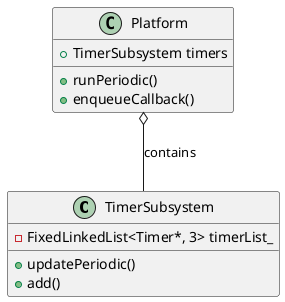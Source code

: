 @startuml

class TimerSubsystem {
  + updatePeriodic()
  + add()

  -FixedLinkedList<Timer*, 3> timerList_
}

class Platform {

  + runPeriodic()
  + enqueueCallback()

  + TimerSubsystem timers
}

Platform o-- TimerSubsystem : contains

@enduml